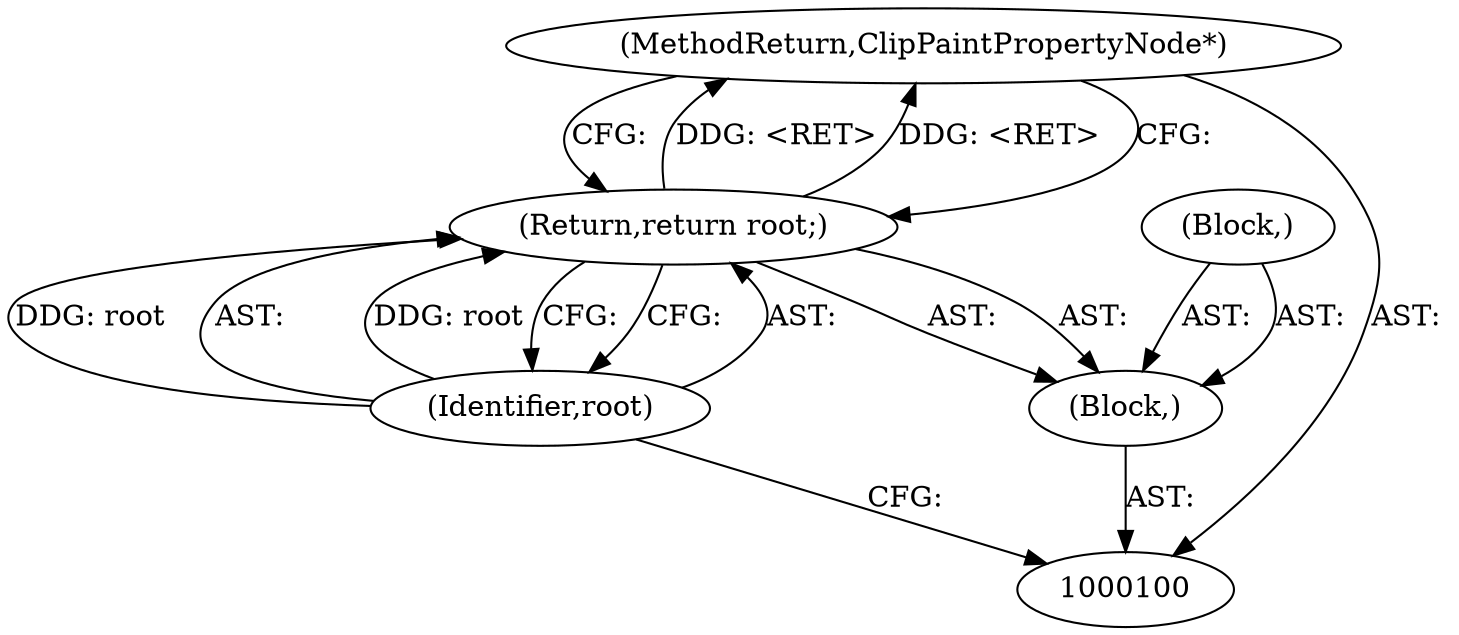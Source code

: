 digraph "1_Chrome_f911e11e7f6b5c0d6f5ee694a9871de6619889f7_41" {
"1000105" [label="(MethodReturn,ClipPaintPropertyNode*)"];
"1000101" [label="(Block,)"];
"1000102" [label="(Block,)"];
"1000104" [label="(Identifier,root)"];
"1000103" [label="(Return,return root;)"];
"1000105" -> "1000100"  [label="AST: "];
"1000105" -> "1000103"  [label="CFG: "];
"1000103" -> "1000105"  [label="DDG: <RET>"];
"1000101" -> "1000100"  [label="AST: "];
"1000102" -> "1000101"  [label="AST: "];
"1000103" -> "1000101"  [label="AST: "];
"1000102" -> "1000101"  [label="AST: "];
"1000104" -> "1000103"  [label="AST: "];
"1000104" -> "1000100"  [label="CFG: "];
"1000103" -> "1000104"  [label="CFG: "];
"1000104" -> "1000103"  [label="DDG: root"];
"1000103" -> "1000101"  [label="AST: "];
"1000103" -> "1000104"  [label="CFG: "];
"1000104" -> "1000103"  [label="AST: "];
"1000105" -> "1000103"  [label="CFG: "];
"1000103" -> "1000105"  [label="DDG: <RET>"];
"1000104" -> "1000103"  [label="DDG: root"];
}
